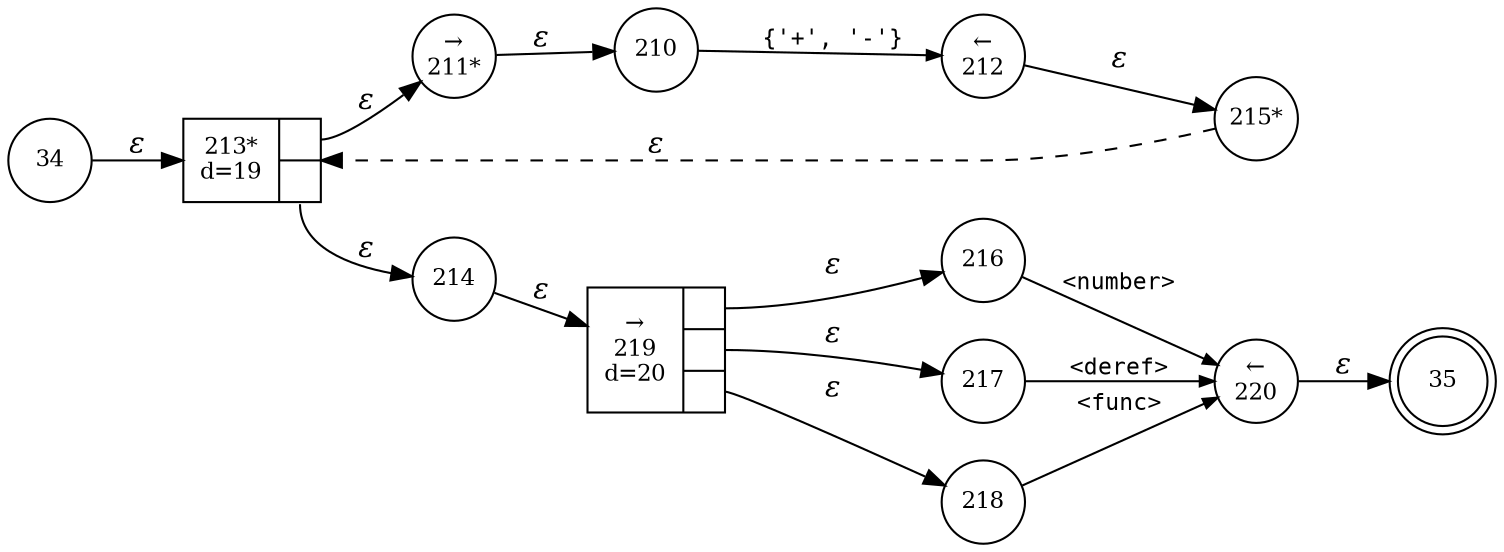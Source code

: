 digraph ATN {
rankdir=LR;
s35[fontsize=11, label="35", shape=doublecircle, fixedsize=true, width=.6];
s34[fontsize=11,label="34", shape=circle, fixedsize=true, width=.55, peripheries=1];
s210[fontsize=11,label="210", shape=circle, fixedsize=true, width=.55, peripheries=1];
s211[fontsize=11,label="&rarr;\n211*", shape=circle, fixedsize=true, width=.55, peripheries=1];
s212[fontsize=11,label="&larr;\n212", shape=circle, fixedsize=true, width=.55, peripheries=1];
s213[fontsize=11,label="{213*\nd=19|{<p0>|<p1>}}", shape=record, fixedsize=false, peripheries=1];
s214[fontsize=11,label="214", shape=circle, fixedsize=true, width=.55, peripheries=1];
s215[fontsize=11,label="215*", shape=circle, fixedsize=true, width=.55, peripheries=1];
s216[fontsize=11,label="216", shape=circle, fixedsize=true, width=.55, peripheries=1];
s217[fontsize=11,label="217", shape=circle, fixedsize=true, width=.55, peripheries=1];
s218[fontsize=11,label="218", shape=circle, fixedsize=true, width=.55, peripheries=1];
s219[fontsize=11,label="{&rarr;\n219\nd=20|{<p0>|<p1>|<p2>}}", shape=record, fixedsize=false, peripheries=1];
s220[fontsize=11,label="&larr;\n220", shape=circle, fixedsize=true, width=.55, peripheries=1];
s34 -> s213 [fontname="Times-Italic", label="&epsilon;"];
s213:p0 -> s211 [fontname="Times-Italic", label="&epsilon;"];
s213:p1 -> s214 [fontname="Times-Italic", label="&epsilon;"];
s211 -> s210 [fontname="Times-Italic", label="&epsilon;"];
s214 -> s219 [fontname="Times-Italic", label="&epsilon;"];
s210 -> s212 [fontsize=11, fontname="Courier", arrowsize=.7, label = "{'+', '-'}", arrowhead = normal];
s219:p0 -> s216 [fontname="Times-Italic", label="&epsilon;"];
s219:p1 -> s217 [fontname="Times-Italic", label="&epsilon;"];
s219:p2 -> s218 [fontname="Times-Italic", label="&epsilon;"];
s212 -> s215 [fontname="Times-Italic", label="&epsilon;"];
s216 -> s220 [fontsize=11, fontname="Courier", arrowsize=.7, label = "<number>", arrowhead = normal];
s217 -> s220 [fontsize=11, fontname="Courier", arrowsize=.7, label = "<deref>", arrowhead = normal];
s218 -> s220 [fontsize=11, fontname="Courier", arrowsize=.7, label = "<func>", arrowhead = normal];
s215 -> s213 [fontname="Times-Italic", label="&epsilon;", style="dashed"];
s220 -> s35 [fontname="Times-Italic", label="&epsilon;"];
}